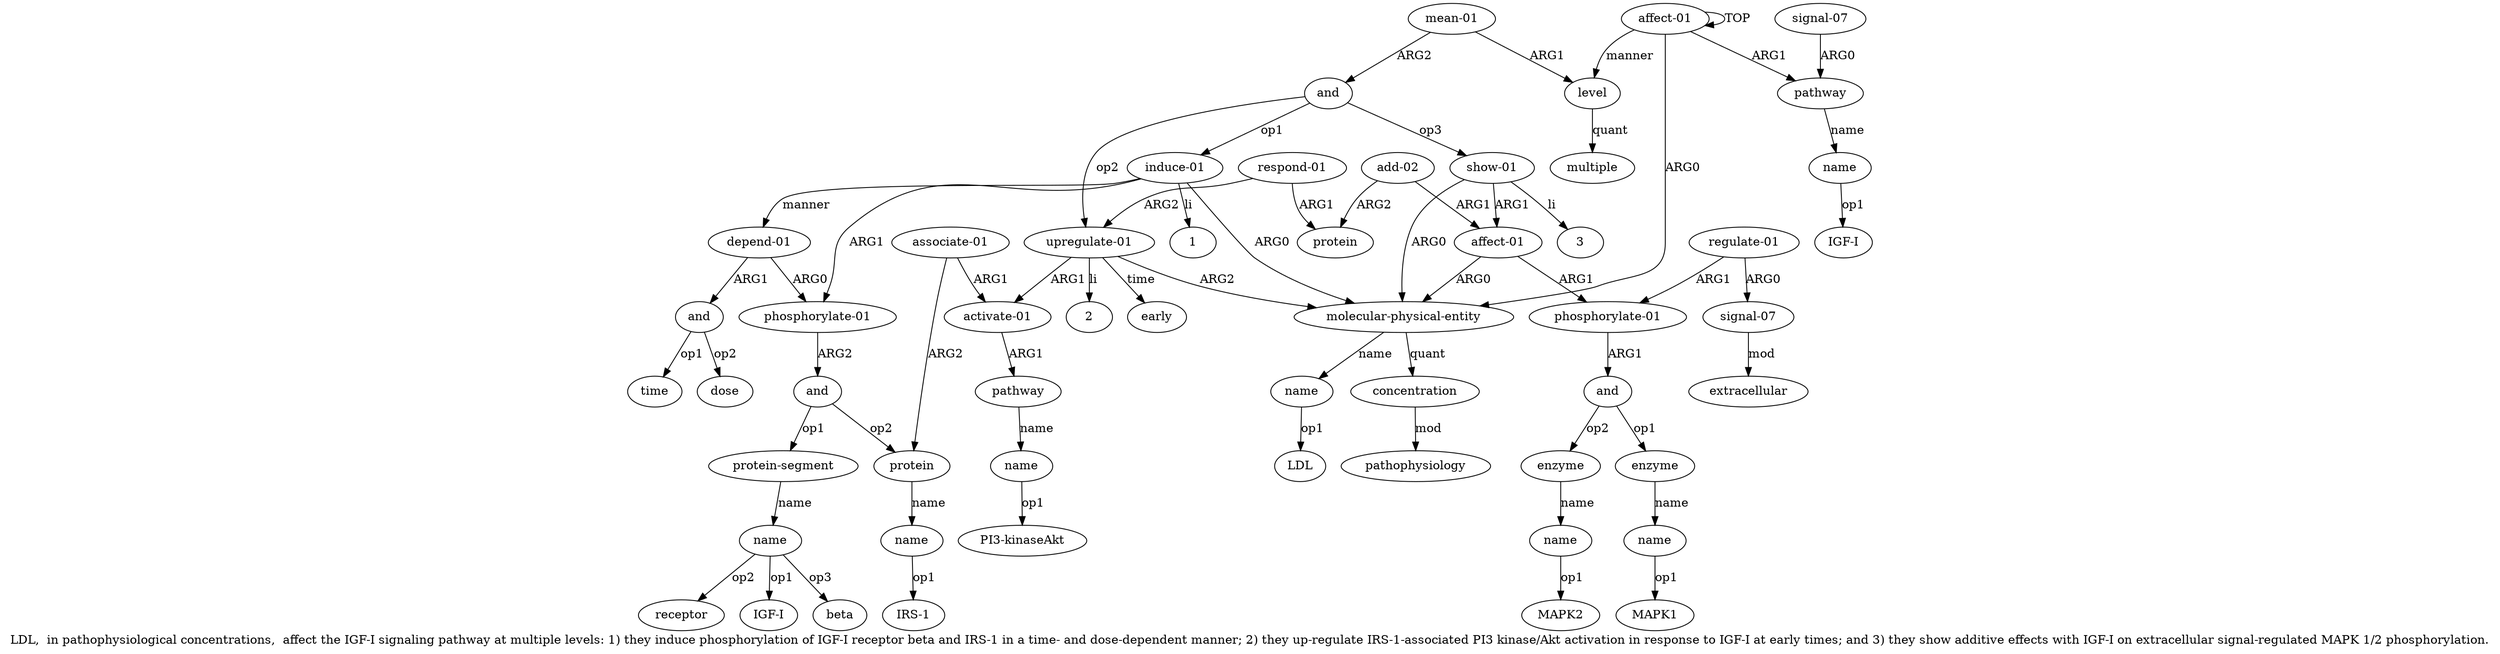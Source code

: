 digraph  {
	graph [label="LDL,  in pathophysiological concentrations,  affect the IGF-I signaling pathway at multiple levels: 1) they induce phosphorylation \
of IGF-I receptor beta and IRS-1 in a time- and dose-dependent manner; 2) they up-regulate IRS-1-associated PI3 kinase/Akt activation \
in response to IGF-I at early times; and 3) they show additive effects with IGF-I on extracellular signal-regulated MAPK 1/2 phosphorylation."];
	node [label="\N"];
	a20	 [color=black,
		gold_ind=20,
		gold_label=and,
		label=and,
		test_ind=20,
		test_label=and];
	a21	 [color=black,
		gold_ind=21,
		gold_label=time,
		label=time,
		test_ind=21,
		test_label=time];
	a20 -> a21 [key=0,
	color=black,
	gold_label=op1,
	label=op1,
	test_label=op1];
a22 [color=black,
	gold_ind=22,
	gold_label=dose,
	label=dose,
	test_ind=22,
	test_label=dose];
a20 -> a22 [key=0,
color=black,
gold_label=op2,
label=op2,
test_label=op2];
a23 [color=black,
gold_ind=23,
gold_label="upregulate-01",
label="upregulate-01",
test_ind=23,
test_label="upregulate-01"];
a24 [color=black,
gold_ind=24,
gold_label="activate-01",
label="activate-01",
test_ind=24,
test_label="activate-01"];
a23 -> a24 [key=0,
color=black,
gold_label=ARG1,
label=ARG1,
test_label=ARG1];
"a23 2" [color=black,
gold_ind=-1,
gold_label=2,
label=2,
test_ind=-1,
test_label=2];
a23 -> "a23 2" [key=0,
color=black,
gold_label=li,
label=li,
test_label=li];
a30 [color=black,
gold_ind=30,
gold_label=early,
label=early,
test_ind=30,
test_label=early];
a23 -> a30 [key=0,
color=black,
gold_label=time,
label=time,
test_label=time];
a1 [color=black,
gold_ind=1,
gold_label="molecular-physical-entity",
label="molecular-physical-entity",
test_ind=1,
test_label="molecular-physical-entity"];
a23 -> a1 [key=0,
color=black,
gold_label=ARG2,
label=ARG2,
test_label=ARG2];
a25 [color=black,
gold_ind=25,
gold_label=pathway,
label=pathway,
test_ind=25,
test_label=pathway];
a24 -> a25 [key=0,
color=black,
gold_label=ARG1,
label=ARG1,
test_label=ARG1];
a26 [color=black,
gold_ind=26,
gold_label=name,
label=name,
test_ind=26,
test_label=name];
a25 -> a26 [key=0,
color=black,
gold_label=name,
label=name,
test_label=name];
"a26 PI3-kinaseAkt" [color=black,
gold_ind=-1,
gold_label="PI3-kinaseAkt",
label="PI3-kinaseAkt",
test_ind=-1,
test_label="PI3-kinaseAkt"];
a26 -> "a26 PI3-kinaseAkt" [key=0,
color=black,
gold_label=op1,
label=op1,
test_label=op1];
a27 [color=black,
gold_ind=27,
gold_label="associate-01",
label="associate-01",
test_ind=27,
test_label="associate-01"];
a27 -> a24 [key=0,
color=black,
gold_label=ARG1,
label=ARG1,
test_label=ARG1];
a17 [color=black,
gold_ind=17,
gold_label=protein,
label=protein,
test_ind=17,
test_label=protein];
a27 -> a17 [key=0,
color=black,
gold_label=ARG2,
label=ARG2,
test_label=ARG2];
a28 [color=black,
gold_ind=28,
gold_label="respond-01",
label="respond-01",
test_ind=28,
test_label="respond-01"];
a28 -> a23 [key=0,
color=black,
gold_label=ARG2,
label=ARG2,
test_label=ARG2];
a29 [color=black,
gold_ind=29,
gold_label=protein,
label=protein,
test_ind=29,
test_label=protein];
a28 -> a29 [key=0,
color=black,
gold_label=ARG1,
label=ARG1,
test_label=ARG1];
a31 [color=black,
gold_ind=31,
gold_label="show-01",
label="show-01",
test_ind=31,
test_label="show-01"];
"a31 3" [color=black,
gold_ind=-1,
gold_label=3,
label=3,
test_ind=-1,
test_label=3];
a31 -> "a31 3" [key=0,
color=black,
gold_label=li,
label=li,
test_label=li];
a32 [color=black,
gold_ind=32,
gold_label="affect-01",
label="affect-01",
test_ind=32,
test_label="affect-01"];
a31 -> a32 [key=0,
color=black,
gold_label=ARG1,
label=ARG1,
test_label=ARG1];
a31 -> a1 [key=0,
color=black,
gold_label=ARG0,
label=ARG0,
test_label=ARG0];
"a6 IGF-I" [color=black,
gold_ind=-1,
gold_label="IGF-I",
label="IGF-I",
test_ind=-1,
test_label="IGF-I"];
a37 [color=black,
gold_ind=37,
gold_label=enzyme,
label=enzyme,
test_ind=37,
test_label=enzyme];
a38 [color=black,
gold_ind=38,
gold_label=name,
label=name,
test_ind=38,
test_label=name];
a37 -> a38 [key=0,
color=black,
gold_label=name,
label=name,
test_label=name];
a36 [color=black,
gold_ind=36,
gold_label=name,
label=name,
test_ind=36,
test_label=name];
"a36 MAPK1" [color=black,
gold_ind=-1,
gold_label=MAPK1,
label=MAPK1,
test_ind=-1,
test_label=MAPK1];
a36 -> "a36 MAPK1" [key=0,
color=black,
gold_label=op1,
label=op1,
test_label=op1];
a33 [color=black,
gold_ind=33,
gold_label="phosphorylate-01",
label="phosphorylate-01",
test_ind=33,
test_label="phosphorylate-01"];
a34 [color=black,
gold_ind=34,
gold_label=and,
label=and,
test_ind=34,
test_label=and];
a33 -> a34 [key=0,
color=black,
gold_label=ARG1,
label=ARG1,
test_label=ARG1];
"a16 receptor" [color=black,
gold_ind=-1,
gold_label=receptor,
label=receptor,
test_ind=-1,
test_label=receptor];
a35 [color=black,
gold_ind=35,
gold_label=enzyme,
label=enzyme,
test_ind=35,
test_label=enzyme];
a35 -> a36 [key=0,
color=black,
gold_label=name,
label=name,
test_label=name];
a34 -> a37 [key=0,
color=black,
gold_label=op2,
label=op2,
test_label=op2];
a34 -> a35 [key=0,
color=black,
gold_label=op1,
label=op1,
test_label=op1];
"a18 IRS-1" [color=black,
gold_ind=-1,
gold_label="IRS-1",
label="IRS-1",
test_ind=-1,
test_label="IRS-1"];
"a38 MAPK2" [color=black,
gold_ind=-1,
gold_label=MAPK2,
label=MAPK2,
test_ind=-1,
test_label=MAPK2];
a32 -> a33 [key=0,
color=black,
gold_label=ARG1,
label=ARG1,
test_label=ARG1];
a32 -> a1 [key=0,
color=black,
gold_label=ARG0,
label=ARG0,
test_label=ARG0];
a15 [color=black,
gold_ind=15,
gold_label="protein-segment",
label="protein-segment",
test_ind=15,
test_label="protein-segment"];
a16 [color=black,
gold_ind=16,
gold_label=name,
label=name,
test_ind=16,
test_label=name];
a15 -> a16 [key=0,
color=black,
gold_label=name,
label=name,
test_label=name];
a14 [color=black,
gold_ind=14,
gold_label=and,
label=and,
test_ind=14,
test_label=and];
a14 -> a15 [key=0,
color=black,
gold_label=op1,
label=op1,
test_label=op1];
a14 -> a17 [key=0,
color=black,
gold_label=op2,
label=op2,
test_label=op2];
a18 [color=black,
gold_ind=18,
gold_label=name,
label=name,
test_ind=18,
test_label=name];
a17 -> a18 [key=0,
color=black,
gold_label=name,
label=name,
test_label=name];
a16 -> "a16 receptor" [key=0,
color=black,
gold_label=op2,
label=op2,
test_label=op2];
"a16 IGF-I" [color=black,
gold_ind=-1,
gold_label="IGF-I",
label="IGF-I",
test_ind=-1,
test_label="IGF-I"];
a16 -> "a16 IGF-I" [key=0,
color=black,
gold_label=op1,
label=op1,
test_label=op1];
"a16 beta" [color=black,
gold_ind=-1,
gold_label=beta,
label=beta,
test_ind=-1,
test_label=beta];
a16 -> "a16 beta" [key=0,
color=black,
gold_label=op3,
label=op3,
test_label=op3];
a11 [color=black,
gold_ind=11,
gold_label=and,
label=and,
test_ind=11,
test_label=and];
a11 -> a23 [key=0,
color=black,
gold_label=op2,
label=op2,
test_label=op2];
a11 -> a31 [key=0,
color=black,
gold_label=op3,
label=op3,
test_label=op3];
a12 [color=black,
gold_ind=12,
gold_label="induce-01",
label="induce-01",
test_ind=12,
test_label="induce-01"];
a11 -> a12 [key=0,
color=black,
gold_label=op1,
label=op1,
test_label=op1];
a10 [color=black,
gold_ind=10,
gold_label="mean-01",
label="mean-01",
test_ind=10,
test_label="mean-01"];
a10 -> a11 [key=0,
color=black,
gold_label=ARG2,
label=ARG2,
test_label=ARG2];
a8 [color=black,
gold_ind=8,
gold_label=level,
label=level,
test_ind=8,
test_label=level];
a10 -> a8 [key=0,
color=black,
gold_label=ARG1,
label=ARG1,
test_label=ARG1];
a13 [color=black,
gold_ind=13,
gold_label="phosphorylate-01",
label="phosphorylate-01",
test_ind=13,
test_label="phosphorylate-01"];
a13 -> a14 [key=0,
color=black,
gold_label=ARG2,
label=ARG2,
test_label=ARG2];
a12 -> a13 [key=0,
color=black,
gold_label=ARG1,
label=ARG1,
test_label=ARG1];
a19 [color=black,
gold_ind=19,
gold_label="depend-01",
label="depend-01",
test_ind=19,
test_label="depend-01"];
a12 -> a19 [key=0,
color=black,
gold_label=manner,
label=manner,
test_label=manner];
a12 -> a1 [key=0,
color=black,
gold_label=ARG0,
label=ARG0,
test_label=ARG0];
"a12 1" [color=black,
gold_ind=-1,
gold_label=1,
label=1,
test_ind=-1,
test_label=1];
a12 -> "a12 1" [key=0,
color=black,
gold_label=li,
label=li,
test_label=li];
a39 [color=black,
gold_ind=39,
gold_label="regulate-01",
label="regulate-01",
test_ind=39,
test_label="regulate-01"];
a39 -> a33 [key=0,
color=black,
gold_label=ARG1,
label=ARG1,
test_label=ARG1];
a40 [color=black,
gold_ind=40,
gold_label="signal-07",
label="signal-07",
test_ind=40,
test_label="signal-07"];
a39 -> a40 [key=0,
color=black,
gold_label=ARG0,
label=ARG0,
test_label=ARG0];
a38 -> "a38 MAPK2" [key=0,
color=black,
gold_label=op1,
label=op1,
test_label=op1];
a19 -> a20 [key=0,
color=black,
gold_label=ARG1,
label=ARG1,
test_label=ARG1];
a19 -> a13 [key=0,
color=black,
gold_label=ARG0,
label=ARG0,
test_label=ARG0];
a18 -> "a18 IRS-1" [key=0,
color=black,
gold_label=op1,
label=op1,
test_label=op1];
a3 [color=black,
gold_ind=3,
gold_label=concentration,
label=concentration,
test_ind=3,
test_label=concentration];
a1 -> a3 [key=0,
color=black,
gold_label=quant,
label=quant,
test_label=quant];
a2 [color=black,
gold_ind=2,
gold_label=name,
label=name,
test_ind=2,
test_label=name];
a1 -> a2 [key=0,
color=black,
gold_label=name,
label=name,
test_label=name];
a0 [color=black,
gold_ind=0,
gold_label="affect-01",
label="affect-01",
test_ind=0,
test_label="affect-01"];
a0 -> a1 [key=0,
color=black,
gold_label=ARG0,
label=ARG0,
test_label=ARG0];
a0 -> a0 [key=0,
color=black,
gold_label=TOP,
label=TOP,
test_label=TOP];
a5 [color=black,
gold_ind=5,
gold_label=pathway,
label=pathway,
test_ind=5,
test_label=pathway];
a0 -> a5 [key=0,
color=black,
gold_label=ARG1,
label=ARG1,
test_label=ARG1];
a0 -> a8 [key=0,
color=black,
gold_label=manner,
label=manner,
test_label=manner];
a4 [color=black,
gold_ind=4,
gold_label=pathophysiology,
label=pathophysiology,
test_ind=4,
test_label=pathophysiology];
a3 -> a4 [key=0,
color=black,
gold_label=mod,
label=mod,
test_label=mod];
"a2 LDL" [color=black,
gold_ind=-1,
gold_label=LDL,
label=LDL,
test_ind=-1,
test_label=LDL];
a2 -> "a2 LDL" [key=0,
color=black,
gold_label=op1,
label=op1,
test_label=op1];
a6 [color=black,
gold_ind=6,
gold_label=name,
label=name,
test_ind=6,
test_label=name];
a5 -> a6 [key=0,
color=black,
gold_label=name,
label=name,
test_label=name];
a7 [color=black,
gold_ind=7,
gold_label="signal-07",
label="signal-07",
test_ind=7,
test_label="signal-07"];
a7 -> a5 [key=0,
color=black,
gold_label=ARG0,
label=ARG0,
test_label=ARG0];
a6 -> "a6 IGF-I" [key=0,
color=black,
gold_label=op1,
label=op1,
test_label=op1];
a9 [color=black,
gold_ind=9,
gold_label=multiple,
label=multiple,
test_ind=9,
test_label=multiple];
a8 -> a9 [key=0,
color=black,
gold_label=quant,
label=quant,
test_label=quant];
a42 [color=black,
gold_ind=42,
gold_label="add-02",
label="add-02",
test_ind=42,
test_label="add-02"];
a42 -> a29 [key=0,
color=black,
gold_label=ARG2,
label=ARG2,
test_label=ARG2];
a42 -> a32 [key=0,
color=black,
gold_label=ARG1,
label=ARG1,
test_label=ARG1];
a41 [color=black,
gold_ind=41,
gold_label=extracellular,
label=extracellular,
test_ind=41,
test_label=extracellular];
a40 -> a41 [key=0,
color=black,
gold_label=mod,
label=mod,
test_label=mod];
}
